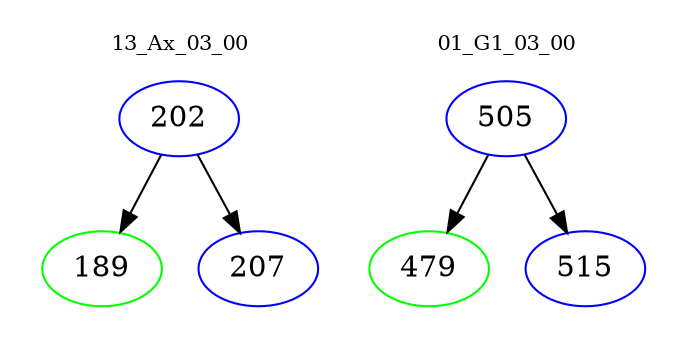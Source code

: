 digraph{
subgraph cluster_0 {
color = white
label = "13_Ax_03_00";
fontsize=10;
T0_202 [label="202", color="blue"]
T0_202 -> T0_189 [color="black"]
T0_189 [label="189", color="green"]
T0_202 -> T0_207 [color="black"]
T0_207 [label="207", color="blue"]
}
subgraph cluster_1 {
color = white
label = "01_G1_03_00";
fontsize=10;
T1_505 [label="505", color="blue"]
T1_505 -> T1_479 [color="black"]
T1_479 [label="479", color="green"]
T1_505 -> T1_515 [color="black"]
T1_515 [label="515", color="blue"]
}
}
